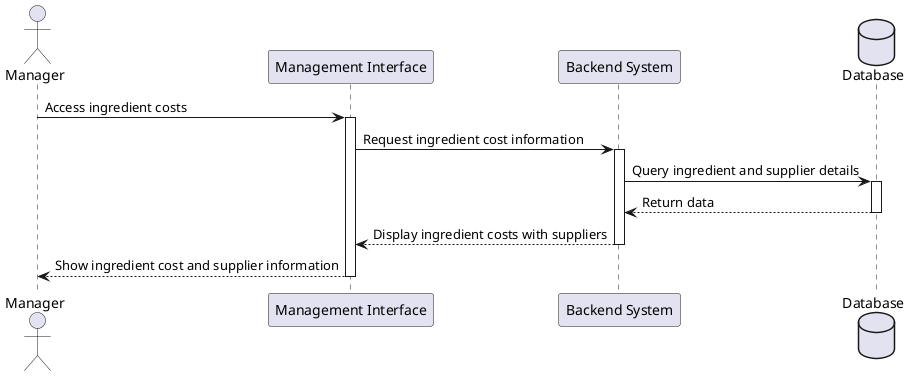 @startuml
actor Manager as M
participant "Management Interface" as MI
participant "Backend System" as BS
database "Database" as DB

M -> MI : Access ingredient costs
activate MI
MI -> BS : Request ingredient cost information
activate BS
BS -> DB : Query ingredient and supplier details
activate DB
DB --> BS : Return data
deactivate DB
BS --> MI : Display ingredient costs with suppliers
deactivate BS
MI --> M : Show ingredient cost and supplier information
deactivate MI

@enduml